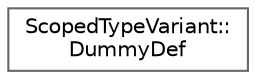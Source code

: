 digraph "Graphical Class Hierarchy"
{
 // INTERACTIVE_SVG=YES
 // LATEX_PDF_SIZE
  bgcolor="transparent";
  edge [fontname=Helvetica,fontsize=10,labelfontname=Helvetica,labelfontsize=10];
  node [fontname=Helvetica,fontsize=10,shape=box,height=0.2,width=0.4];
  rankdir="LR";
  Node0 [id="Node000000",label="ScopedTypeVariant::\lDummyDef",height=0.2,width=0.4,color="grey40", fillcolor="white", style="filled",URL="$d5/dc1/struct_scoped_type_variant_1_1_dummy_def.html",tooltip=" "];
}
